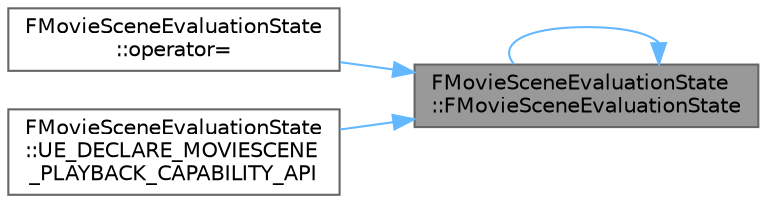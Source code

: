 digraph "FMovieSceneEvaluationState::FMovieSceneEvaluationState"
{
 // INTERACTIVE_SVG=YES
 // LATEX_PDF_SIZE
  bgcolor="transparent";
  edge [fontname=Helvetica,fontsize=10,labelfontname=Helvetica,labelfontsize=10];
  node [fontname=Helvetica,fontsize=10,shape=box,height=0.2,width=0.4];
  rankdir="RL";
  Node1 [id="Node000001",label="FMovieSceneEvaluationState\l::FMovieSceneEvaluationState",height=0.2,width=0.4,color="gray40", fillcolor="grey60", style="filled", fontcolor="black",tooltip=" "];
  Node1 -> Node1 [id="edge1_Node000001_Node000001",dir="back",color="steelblue1",style="solid",tooltip=" "];
  Node1 -> Node2 [id="edge2_Node000001_Node000002",dir="back",color="steelblue1",style="solid",tooltip=" "];
  Node2 [id="Node000002",label="FMovieSceneEvaluationState\l::operator=",height=0.2,width=0.4,color="grey40", fillcolor="white", style="filled",URL="$da/d40/structFMovieSceneEvaluationState.html#aa2f62530496dbf2b0011ebe995c8364c",tooltip=" "];
  Node1 -> Node3 [id="edge3_Node000001_Node000003",dir="back",color="steelblue1",style="solid",tooltip=" "];
  Node3 [id="Node000003",label="FMovieSceneEvaluationState\l::UE_DECLARE_MOVIESCENE\l_PLAYBACK_CAPABILITY_API",height=0.2,width=0.4,color="grey40", fillcolor="white", style="filled",URL="$da/d40/structFMovieSceneEvaluationState.html#a98d889f7a838df457c397d55285e2e04",tooltip=" "];
}
